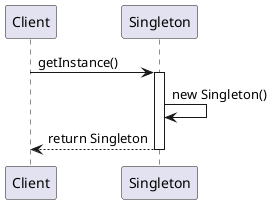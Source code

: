 @startuml sequence
' 作者写一本书

Participant Client
Participant Singleton

Client -> Singleton: getInstance()
activate Singleton
Singleton -> Singleton : new Singleton()
Singleton --> Client : return Singleton
deactivate

@enduml